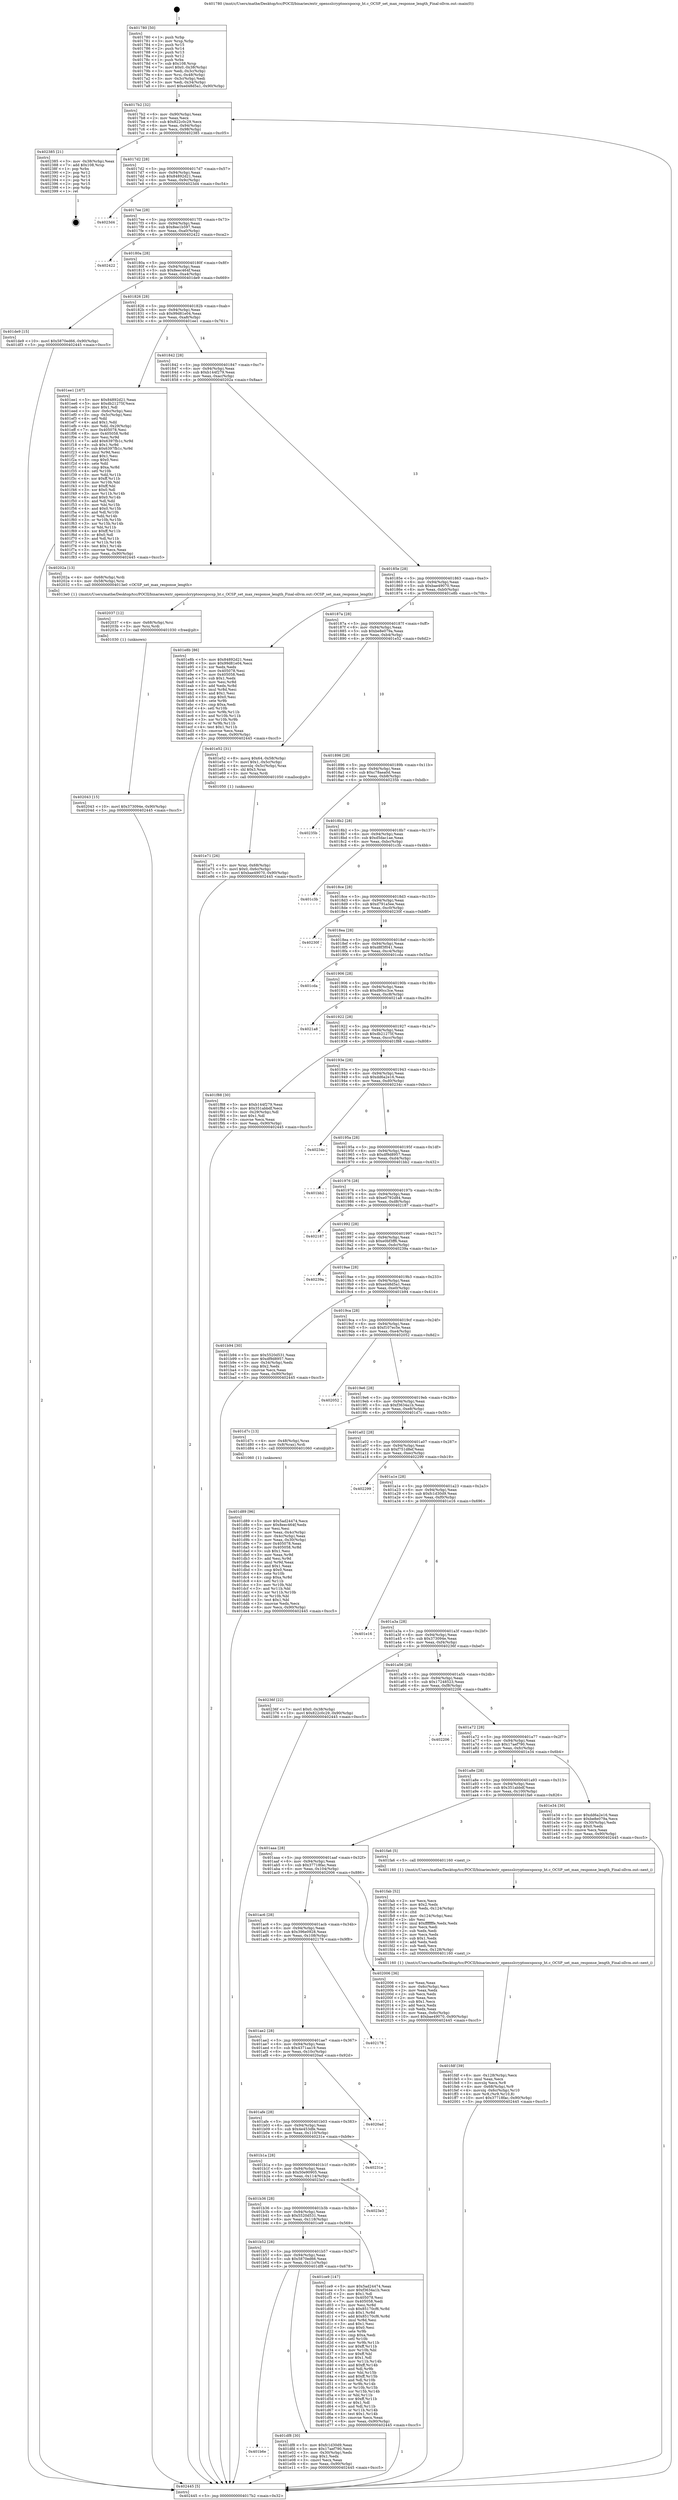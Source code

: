digraph "0x401780" {
  label = "0x401780 (/mnt/c/Users/mathe/Desktop/tcc/POCII/binaries/extr_opensslcryptoocspocsp_ht.c_OCSP_set_max_response_length_Final-ollvm.out::main(0))"
  labelloc = "t"
  node[shape=record]

  Entry [label="",width=0.3,height=0.3,shape=circle,fillcolor=black,style=filled]
  "0x4017b2" [label="{
     0x4017b2 [32]\l
     | [instrs]\l
     &nbsp;&nbsp;0x4017b2 \<+6\>: mov -0x90(%rbp),%eax\l
     &nbsp;&nbsp;0x4017b8 \<+2\>: mov %eax,%ecx\l
     &nbsp;&nbsp;0x4017ba \<+6\>: sub $0x822c0c29,%ecx\l
     &nbsp;&nbsp;0x4017c0 \<+6\>: mov %eax,-0x94(%rbp)\l
     &nbsp;&nbsp;0x4017c6 \<+6\>: mov %ecx,-0x98(%rbp)\l
     &nbsp;&nbsp;0x4017cc \<+6\>: je 0000000000402385 \<main+0xc05\>\l
  }"]
  "0x402385" [label="{
     0x402385 [21]\l
     | [instrs]\l
     &nbsp;&nbsp;0x402385 \<+3\>: mov -0x38(%rbp),%eax\l
     &nbsp;&nbsp;0x402388 \<+7\>: add $0x108,%rsp\l
     &nbsp;&nbsp;0x40238f \<+1\>: pop %rbx\l
     &nbsp;&nbsp;0x402390 \<+2\>: pop %r12\l
     &nbsp;&nbsp;0x402392 \<+2\>: pop %r13\l
     &nbsp;&nbsp;0x402394 \<+2\>: pop %r14\l
     &nbsp;&nbsp;0x402396 \<+2\>: pop %r15\l
     &nbsp;&nbsp;0x402398 \<+1\>: pop %rbp\l
     &nbsp;&nbsp;0x402399 \<+1\>: ret\l
  }"]
  "0x4017d2" [label="{
     0x4017d2 [28]\l
     | [instrs]\l
     &nbsp;&nbsp;0x4017d2 \<+5\>: jmp 00000000004017d7 \<main+0x57\>\l
     &nbsp;&nbsp;0x4017d7 \<+6\>: mov -0x94(%rbp),%eax\l
     &nbsp;&nbsp;0x4017dd \<+5\>: sub $0x84892d21,%eax\l
     &nbsp;&nbsp;0x4017e2 \<+6\>: mov %eax,-0x9c(%rbp)\l
     &nbsp;&nbsp;0x4017e8 \<+6\>: je 00000000004023d4 \<main+0xc54\>\l
  }"]
  Exit [label="",width=0.3,height=0.3,shape=circle,fillcolor=black,style=filled,peripheries=2]
  "0x4023d4" [label="{
     0x4023d4\l
  }", style=dashed]
  "0x4017ee" [label="{
     0x4017ee [28]\l
     | [instrs]\l
     &nbsp;&nbsp;0x4017ee \<+5\>: jmp 00000000004017f3 \<main+0x73\>\l
     &nbsp;&nbsp;0x4017f3 \<+6\>: mov -0x94(%rbp),%eax\l
     &nbsp;&nbsp;0x4017f9 \<+5\>: sub $0x8ee1b597,%eax\l
     &nbsp;&nbsp;0x4017fe \<+6\>: mov %eax,-0xa0(%rbp)\l
     &nbsp;&nbsp;0x401804 \<+6\>: je 0000000000402422 \<main+0xca2\>\l
  }"]
  "0x402043" [label="{
     0x402043 [15]\l
     | [instrs]\l
     &nbsp;&nbsp;0x402043 \<+10\>: movl $0x373094e,-0x90(%rbp)\l
     &nbsp;&nbsp;0x40204d \<+5\>: jmp 0000000000402445 \<main+0xcc5\>\l
  }"]
  "0x402422" [label="{
     0x402422\l
  }", style=dashed]
  "0x40180a" [label="{
     0x40180a [28]\l
     | [instrs]\l
     &nbsp;&nbsp;0x40180a \<+5\>: jmp 000000000040180f \<main+0x8f\>\l
     &nbsp;&nbsp;0x40180f \<+6\>: mov -0x94(%rbp),%eax\l
     &nbsp;&nbsp;0x401815 \<+5\>: sub $0x8eec464f,%eax\l
     &nbsp;&nbsp;0x40181a \<+6\>: mov %eax,-0xa4(%rbp)\l
     &nbsp;&nbsp;0x401820 \<+6\>: je 0000000000401de9 \<main+0x669\>\l
  }"]
  "0x402037" [label="{
     0x402037 [12]\l
     | [instrs]\l
     &nbsp;&nbsp;0x402037 \<+4\>: mov -0x68(%rbp),%rsi\l
     &nbsp;&nbsp;0x40203b \<+3\>: mov %rsi,%rdi\l
     &nbsp;&nbsp;0x40203e \<+5\>: call 0000000000401030 \<free@plt\>\l
     | [calls]\l
     &nbsp;&nbsp;0x401030 \{1\} (unknown)\l
  }"]
  "0x401de9" [label="{
     0x401de9 [15]\l
     | [instrs]\l
     &nbsp;&nbsp;0x401de9 \<+10\>: movl $0x5870ed66,-0x90(%rbp)\l
     &nbsp;&nbsp;0x401df3 \<+5\>: jmp 0000000000402445 \<main+0xcc5\>\l
  }"]
  "0x401826" [label="{
     0x401826 [28]\l
     | [instrs]\l
     &nbsp;&nbsp;0x401826 \<+5\>: jmp 000000000040182b \<main+0xab\>\l
     &nbsp;&nbsp;0x40182b \<+6\>: mov -0x94(%rbp),%eax\l
     &nbsp;&nbsp;0x401831 \<+5\>: sub $0x99d81e04,%eax\l
     &nbsp;&nbsp;0x401836 \<+6\>: mov %eax,-0xa8(%rbp)\l
     &nbsp;&nbsp;0x40183c \<+6\>: je 0000000000401ee1 \<main+0x761\>\l
  }"]
  "0x401fdf" [label="{
     0x401fdf [39]\l
     | [instrs]\l
     &nbsp;&nbsp;0x401fdf \<+6\>: mov -0x128(%rbp),%ecx\l
     &nbsp;&nbsp;0x401fe5 \<+3\>: imul %eax,%ecx\l
     &nbsp;&nbsp;0x401fe8 \<+3\>: movslq %ecx,%r8\l
     &nbsp;&nbsp;0x401feb \<+4\>: mov -0x68(%rbp),%r9\l
     &nbsp;&nbsp;0x401fef \<+4\>: movslq -0x6c(%rbp),%r10\l
     &nbsp;&nbsp;0x401ff3 \<+4\>: mov %r8,(%r9,%r10,8)\l
     &nbsp;&nbsp;0x401ff7 \<+10\>: movl $0x37718fac,-0x90(%rbp)\l
     &nbsp;&nbsp;0x402001 \<+5\>: jmp 0000000000402445 \<main+0xcc5\>\l
  }"]
  "0x401ee1" [label="{
     0x401ee1 [167]\l
     | [instrs]\l
     &nbsp;&nbsp;0x401ee1 \<+5\>: mov $0x84892d21,%eax\l
     &nbsp;&nbsp;0x401ee6 \<+5\>: mov $0xdb21275f,%ecx\l
     &nbsp;&nbsp;0x401eeb \<+2\>: mov $0x1,%dl\l
     &nbsp;&nbsp;0x401eed \<+3\>: mov -0x6c(%rbp),%esi\l
     &nbsp;&nbsp;0x401ef0 \<+3\>: cmp -0x5c(%rbp),%esi\l
     &nbsp;&nbsp;0x401ef3 \<+4\>: setl %dil\l
     &nbsp;&nbsp;0x401ef7 \<+4\>: and $0x1,%dil\l
     &nbsp;&nbsp;0x401efb \<+4\>: mov %dil,-0x29(%rbp)\l
     &nbsp;&nbsp;0x401eff \<+7\>: mov 0x405078,%esi\l
     &nbsp;&nbsp;0x401f06 \<+8\>: mov 0x405058,%r8d\l
     &nbsp;&nbsp;0x401f0e \<+3\>: mov %esi,%r9d\l
     &nbsp;&nbsp;0x401f11 \<+7\>: add $0x6397fb1c,%r9d\l
     &nbsp;&nbsp;0x401f18 \<+4\>: sub $0x1,%r9d\l
     &nbsp;&nbsp;0x401f1c \<+7\>: sub $0x6397fb1c,%r9d\l
     &nbsp;&nbsp;0x401f23 \<+4\>: imul %r9d,%esi\l
     &nbsp;&nbsp;0x401f27 \<+3\>: and $0x1,%esi\l
     &nbsp;&nbsp;0x401f2a \<+3\>: cmp $0x0,%esi\l
     &nbsp;&nbsp;0x401f2d \<+4\>: sete %dil\l
     &nbsp;&nbsp;0x401f31 \<+4\>: cmp $0xa,%r8d\l
     &nbsp;&nbsp;0x401f35 \<+4\>: setl %r10b\l
     &nbsp;&nbsp;0x401f39 \<+3\>: mov %dil,%r11b\l
     &nbsp;&nbsp;0x401f3c \<+4\>: xor $0xff,%r11b\l
     &nbsp;&nbsp;0x401f40 \<+3\>: mov %r10b,%bl\l
     &nbsp;&nbsp;0x401f43 \<+3\>: xor $0xff,%bl\l
     &nbsp;&nbsp;0x401f46 \<+3\>: xor $0x0,%dl\l
     &nbsp;&nbsp;0x401f49 \<+3\>: mov %r11b,%r14b\l
     &nbsp;&nbsp;0x401f4c \<+4\>: and $0x0,%r14b\l
     &nbsp;&nbsp;0x401f50 \<+3\>: and %dl,%dil\l
     &nbsp;&nbsp;0x401f53 \<+3\>: mov %bl,%r15b\l
     &nbsp;&nbsp;0x401f56 \<+4\>: and $0x0,%r15b\l
     &nbsp;&nbsp;0x401f5a \<+3\>: and %dl,%r10b\l
     &nbsp;&nbsp;0x401f5d \<+3\>: or %dil,%r14b\l
     &nbsp;&nbsp;0x401f60 \<+3\>: or %r10b,%r15b\l
     &nbsp;&nbsp;0x401f63 \<+3\>: xor %r15b,%r14b\l
     &nbsp;&nbsp;0x401f66 \<+3\>: or %bl,%r11b\l
     &nbsp;&nbsp;0x401f69 \<+4\>: xor $0xff,%r11b\l
     &nbsp;&nbsp;0x401f6d \<+3\>: or $0x0,%dl\l
     &nbsp;&nbsp;0x401f70 \<+3\>: and %dl,%r11b\l
     &nbsp;&nbsp;0x401f73 \<+3\>: or %r11b,%r14b\l
     &nbsp;&nbsp;0x401f76 \<+4\>: test $0x1,%r14b\l
     &nbsp;&nbsp;0x401f7a \<+3\>: cmovne %ecx,%eax\l
     &nbsp;&nbsp;0x401f7d \<+6\>: mov %eax,-0x90(%rbp)\l
     &nbsp;&nbsp;0x401f83 \<+5\>: jmp 0000000000402445 \<main+0xcc5\>\l
  }"]
  "0x401842" [label="{
     0x401842 [28]\l
     | [instrs]\l
     &nbsp;&nbsp;0x401842 \<+5\>: jmp 0000000000401847 \<main+0xc7\>\l
     &nbsp;&nbsp;0x401847 \<+6\>: mov -0x94(%rbp),%eax\l
     &nbsp;&nbsp;0x40184d \<+5\>: sub $0xb144f279,%eax\l
     &nbsp;&nbsp;0x401852 \<+6\>: mov %eax,-0xac(%rbp)\l
     &nbsp;&nbsp;0x401858 \<+6\>: je 000000000040202a \<main+0x8aa\>\l
  }"]
  "0x401fab" [label="{
     0x401fab [52]\l
     | [instrs]\l
     &nbsp;&nbsp;0x401fab \<+2\>: xor %ecx,%ecx\l
     &nbsp;&nbsp;0x401fad \<+5\>: mov $0x2,%edx\l
     &nbsp;&nbsp;0x401fb2 \<+6\>: mov %edx,-0x124(%rbp)\l
     &nbsp;&nbsp;0x401fb8 \<+1\>: cltd\l
     &nbsp;&nbsp;0x401fb9 \<+6\>: mov -0x124(%rbp),%esi\l
     &nbsp;&nbsp;0x401fbf \<+2\>: idiv %esi\l
     &nbsp;&nbsp;0x401fc1 \<+6\>: imul $0xfffffffe,%edx,%edx\l
     &nbsp;&nbsp;0x401fc7 \<+2\>: mov %ecx,%edi\l
     &nbsp;&nbsp;0x401fc9 \<+2\>: sub %edx,%edi\l
     &nbsp;&nbsp;0x401fcb \<+2\>: mov %ecx,%edx\l
     &nbsp;&nbsp;0x401fcd \<+3\>: sub $0x1,%edx\l
     &nbsp;&nbsp;0x401fd0 \<+2\>: add %edx,%edi\l
     &nbsp;&nbsp;0x401fd2 \<+2\>: sub %edi,%ecx\l
     &nbsp;&nbsp;0x401fd4 \<+6\>: mov %ecx,-0x128(%rbp)\l
     &nbsp;&nbsp;0x401fda \<+5\>: call 0000000000401160 \<next_i\>\l
     | [calls]\l
     &nbsp;&nbsp;0x401160 \{1\} (/mnt/c/Users/mathe/Desktop/tcc/POCII/binaries/extr_opensslcryptoocspocsp_ht.c_OCSP_set_max_response_length_Final-ollvm.out::next_i)\l
  }"]
  "0x40202a" [label="{
     0x40202a [13]\l
     | [instrs]\l
     &nbsp;&nbsp;0x40202a \<+4\>: mov -0x68(%rbp),%rdi\l
     &nbsp;&nbsp;0x40202e \<+4\>: mov -0x58(%rbp),%rsi\l
     &nbsp;&nbsp;0x402032 \<+5\>: call 00000000004013e0 \<OCSP_set_max_response_length\>\l
     | [calls]\l
     &nbsp;&nbsp;0x4013e0 \{1\} (/mnt/c/Users/mathe/Desktop/tcc/POCII/binaries/extr_opensslcryptoocspocsp_ht.c_OCSP_set_max_response_length_Final-ollvm.out::OCSP_set_max_response_length)\l
  }"]
  "0x40185e" [label="{
     0x40185e [28]\l
     | [instrs]\l
     &nbsp;&nbsp;0x40185e \<+5\>: jmp 0000000000401863 \<main+0xe3\>\l
     &nbsp;&nbsp;0x401863 \<+6\>: mov -0x94(%rbp),%eax\l
     &nbsp;&nbsp;0x401869 \<+5\>: sub $0xbae49070,%eax\l
     &nbsp;&nbsp;0x40186e \<+6\>: mov %eax,-0xb0(%rbp)\l
     &nbsp;&nbsp;0x401874 \<+6\>: je 0000000000401e8b \<main+0x70b\>\l
  }"]
  "0x401e71" [label="{
     0x401e71 [26]\l
     | [instrs]\l
     &nbsp;&nbsp;0x401e71 \<+4\>: mov %rax,-0x68(%rbp)\l
     &nbsp;&nbsp;0x401e75 \<+7\>: movl $0x0,-0x6c(%rbp)\l
     &nbsp;&nbsp;0x401e7c \<+10\>: movl $0xbae49070,-0x90(%rbp)\l
     &nbsp;&nbsp;0x401e86 \<+5\>: jmp 0000000000402445 \<main+0xcc5\>\l
  }"]
  "0x401e8b" [label="{
     0x401e8b [86]\l
     | [instrs]\l
     &nbsp;&nbsp;0x401e8b \<+5\>: mov $0x84892d21,%eax\l
     &nbsp;&nbsp;0x401e90 \<+5\>: mov $0x99d81e04,%ecx\l
     &nbsp;&nbsp;0x401e95 \<+2\>: xor %edx,%edx\l
     &nbsp;&nbsp;0x401e97 \<+7\>: mov 0x405078,%esi\l
     &nbsp;&nbsp;0x401e9e \<+7\>: mov 0x405058,%edi\l
     &nbsp;&nbsp;0x401ea5 \<+3\>: sub $0x1,%edx\l
     &nbsp;&nbsp;0x401ea8 \<+3\>: mov %esi,%r8d\l
     &nbsp;&nbsp;0x401eab \<+3\>: add %edx,%r8d\l
     &nbsp;&nbsp;0x401eae \<+4\>: imul %r8d,%esi\l
     &nbsp;&nbsp;0x401eb2 \<+3\>: and $0x1,%esi\l
     &nbsp;&nbsp;0x401eb5 \<+3\>: cmp $0x0,%esi\l
     &nbsp;&nbsp;0x401eb8 \<+4\>: sete %r9b\l
     &nbsp;&nbsp;0x401ebc \<+3\>: cmp $0xa,%edi\l
     &nbsp;&nbsp;0x401ebf \<+4\>: setl %r10b\l
     &nbsp;&nbsp;0x401ec3 \<+3\>: mov %r9b,%r11b\l
     &nbsp;&nbsp;0x401ec6 \<+3\>: and %r10b,%r11b\l
     &nbsp;&nbsp;0x401ec9 \<+3\>: xor %r10b,%r9b\l
     &nbsp;&nbsp;0x401ecc \<+3\>: or %r9b,%r11b\l
     &nbsp;&nbsp;0x401ecf \<+4\>: test $0x1,%r11b\l
     &nbsp;&nbsp;0x401ed3 \<+3\>: cmovne %ecx,%eax\l
     &nbsp;&nbsp;0x401ed6 \<+6\>: mov %eax,-0x90(%rbp)\l
     &nbsp;&nbsp;0x401edc \<+5\>: jmp 0000000000402445 \<main+0xcc5\>\l
  }"]
  "0x40187a" [label="{
     0x40187a [28]\l
     | [instrs]\l
     &nbsp;&nbsp;0x40187a \<+5\>: jmp 000000000040187f \<main+0xff\>\l
     &nbsp;&nbsp;0x40187f \<+6\>: mov -0x94(%rbp),%eax\l
     &nbsp;&nbsp;0x401885 \<+5\>: sub $0xbe8e079a,%eax\l
     &nbsp;&nbsp;0x40188a \<+6\>: mov %eax,-0xb4(%rbp)\l
     &nbsp;&nbsp;0x401890 \<+6\>: je 0000000000401e52 \<main+0x6d2\>\l
  }"]
  "0x401b6e" [label="{
     0x401b6e\l
  }", style=dashed]
  "0x401e52" [label="{
     0x401e52 [31]\l
     | [instrs]\l
     &nbsp;&nbsp;0x401e52 \<+8\>: movq $0x64,-0x58(%rbp)\l
     &nbsp;&nbsp;0x401e5a \<+7\>: movl $0x1,-0x5c(%rbp)\l
     &nbsp;&nbsp;0x401e61 \<+4\>: movslq -0x5c(%rbp),%rax\l
     &nbsp;&nbsp;0x401e65 \<+4\>: shl $0x3,%rax\l
     &nbsp;&nbsp;0x401e69 \<+3\>: mov %rax,%rdi\l
     &nbsp;&nbsp;0x401e6c \<+5\>: call 0000000000401050 \<malloc@plt\>\l
     | [calls]\l
     &nbsp;&nbsp;0x401050 \{1\} (unknown)\l
  }"]
  "0x401896" [label="{
     0x401896 [28]\l
     | [instrs]\l
     &nbsp;&nbsp;0x401896 \<+5\>: jmp 000000000040189b \<main+0x11b\>\l
     &nbsp;&nbsp;0x40189b \<+6\>: mov -0x94(%rbp),%eax\l
     &nbsp;&nbsp;0x4018a1 \<+5\>: sub $0xc78aea0d,%eax\l
     &nbsp;&nbsp;0x4018a6 \<+6\>: mov %eax,-0xb8(%rbp)\l
     &nbsp;&nbsp;0x4018ac \<+6\>: je 000000000040235b \<main+0xbdb\>\l
  }"]
  "0x401df8" [label="{
     0x401df8 [30]\l
     | [instrs]\l
     &nbsp;&nbsp;0x401df8 \<+5\>: mov $0xfc1d30d9,%eax\l
     &nbsp;&nbsp;0x401dfd \<+5\>: mov $0x17aef790,%ecx\l
     &nbsp;&nbsp;0x401e02 \<+3\>: mov -0x30(%rbp),%edx\l
     &nbsp;&nbsp;0x401e05 \<+3\>: cmp $0x1,%edx\l
     &nbsp;&nbsp;0x401e08 \<+3\>: cmovl %ecx,%eax\l
     &nbsp;&nbsp;0x401e0b \<+6\>: mov %eax,-0x90(%rbp)\l
     &nbsp;&nbsp;0x401e11 \<+5\>: jmp 0000000000402445 \<main+0xcc5\>\l
  }"]
  "0x40235b" [label="{
     0x40235b\l
  }", style=dashed]
  "0x4018b2" [label="{
     0x4018b2 [28]\l
     | [instrs]\l
     &nbsp;&nbsp;0x4018b2 \<+5\>: jmp 00000000004018b7 \<main+0x137\>\l
     &nbsp;&nbsp;0x4018b7 \<+6\>: mov -0x94(%rbp),%eax\l
     &nbsp;&nbsp;0x4018bd \<+5\>: sub $0xd5dac1ae,%eax\l
     &nbsp;&nbsp;0x4018c2 \<+6\>: mov %eax,-0xbc(%rbp)\l
     &nbsp;&nbsp;0x4018c8 \<+6\>: je 0000000000401c3b \<main+0x4bb\>\l
  }"]
  "0x401d89" [label="{
     0x401d89 [96]\l
     | [instrs]\l
     &nbsp;&nbsp;0x401d89 \<+5\>: mov $0x5ad24474,%ecx\l
     &nbsp;&nbsp;0x401d8e \<+5\>: mov $0x8eec464f,%edx\l
     &nbsp;&nbsp;0x401d93 \<+2\>: xor %esi,%esi\l
     &nbsp;&nbsp;0x401d95 \<+3\>: mov %eax,-0x4c(%rbp)\l
     &nbsp;&nbsp;0x401d98 \<+3\>: mov -0x4c(%rbp),%eax\l
     &nbsp;&nbsp;0x401d9b \<+3\>: mov %eax,-0x30(%rbp)\l
     &nbsp;&nbsp;0x401d9e \<+7\>: mov 0x405078,%eax\l
     &nbsp;&nbsp;0x401da5 \<+8\>: mov 0x405058,%r8d\l
     &nbsp;&nbsp;0x401dad \<+3\>: sub $0x1,%esi\l
     &nbsp;&nbsp;0x401db0 \<+3\>: mov %eax,%r9d\l
     &nbsp;&nbsp;0x401db3 \<+3\>: add %esi,%r9d\l
     &nbsp;&nbsp;0x401db6 \<+4\>: imul %r9d,%eax\l
     &nbsp;&nbsp;0x401dba \<+3\>: and $0x1,%eax\l
     &nbsp;&nbsp;0x401dbd \<+3\>: cmp $0x0,%eax\l
     &nbsp;&nbsp;0x401dc0 \<+4\>: sete %r10b\l
     &nbsp;&nbsp;0x401dc4 \<+4\>: cmp $0xa,%r8d\l
     &nbsp;&nbsp;0x401dc8 \<+4\>: setl %r11b\l
     &nbsp;&nbsp;0x401dcc \<+3\>: mov %r10b,%bl\l
     &nbsp;&nbsp;0x401dcf \<+3\>: and %r11b,%bl\l
     &nbsp;&nbsp;0x401dd2 \<+3\>: xor %r11b,%r10b\l
     &nbsp;&nbsp;0x401dd5 \<+3\>: or %r10b,%bl\l
     &nbsp;&nbsp;0x401dd8 \<+3\>: test $0x1,%bl\l
     &nbsp;&nbsp;0x401ddb \<+3\>: cmovne %edx,%ecx\l
     &nbsp;&nbsp;0x401dde \<+6\>: mov %ecx,-0x90(%rbp)\l
     &nbsp;&nbsp;0x401de4 \<+5\>: jmp 0000000000402445 \<main+0xcc5\>\l
  }"]
  "0x401c3b" [label="{
     0x401c3b\l
  }", style=dashed]
  "0x4018ce" [label="{
     0x4018ce [28]\l
     | [instrs]\l
     &nbsp;&nbsp;0x4018ce \<+5\>: jmp 00000000004018d3 \<main+0x153\>\l
     &nbsp;&nbsp;0x4018d3 \<+6\>: mov -0x94(%rbp),%eax\l
     &nbsp;&nbsp;0x4018d9 \<+5\>: sub $0xd791a5ee,%eax\l
     &nbsp;&nbsp;0x4018de \<+6\>: mov %eax,-0xc0(%rbp)\l
     &nbsp;&nbsp;0x4018e4 \<+6\>: je 000000000040230f \<main+0xb8f\>\l
  }"]
  "0x401b52" [label="{
     0x401b52 [28]\l
     | [instrs]\l
     &nbsp;&nbsp;0x401b52 \<+5\>: jmp 0000000000401b57 \<main+0x3d7\>\l
     &nbsp;&nbsp;0x401b57 \<+6\>: mov -0x94(%rbp),%eax\l
     &nbsp;&nbsp;0x401b5d \<+5\>: sub $0x5870ed66,%eax\l
     &nbsp;&nbsp;0x401b62 \<+6\>: mov %eax,-0x11c(%rbp)\l
     &nbsp;&nbsp;0x401b68 \<+6\>: je 0000000000401df8 \<main+0x678\>\l
  }"]
  "0x40230f" [label="{
     0x40230f\l
  }", style=dashed]
  "0x4018ea" [label="{
     0x4018ea [28]\l
     | [instrs]\l
     &nbsp;&nbsp;0x4018ea \<+5\>: jmp 00000000004018ef \<main+0x16f\>\l
     &nbsp;&nbsp;0x4018ef \<+6\>: mov -0x94(%rbp),%eax\l
     &nbsp;&nbsp;0x4018f5 \<+5\>: sub $0xd8f3f041,%eax\l
     &nbsp;&nbsp;0x4018fa \<+6\>: mov %eax,-0xc4(%rbp)\l
     &nbsp;&nbsp;0x401900 \<+6\>: je 0000000000401cda \<main+0x55a\>\l
  }"]
  "0x401ce9" [label="{
     0x401ce9 [147]\l
     | [instrs]\l
     &nbsp;&nbsp;0x401ce9 \<+5\>: mov $0x5ad24474,%eax\l
     &nbsp;&nbsp;0x401cee \<+5\>: mov $0xf3634a1b,%ecx\l
     &nbsp;&nbsp;0x401cf3 \<+2\>: mov $0x1,%dl\l
     &nbsp;&nbsp;0x401cf5 \<+7\>: mov 0x405078,%esi\l
     &nbsp;&nbsp;0x401cfc \<+7\>: mov 0x405058,%edi\l
     &nbsp;&nbsp;0x401d03 \<+3\>: mov %esi,%r8d\l
     &nbsp;&nbsp;0x401d06 \<+7\>: sub $0x85170cf6,%r8d\l
     &nbsp;&nbsp;0x401d0d \<+4\>: sub $0x1,%r8d\l
     &nbsp;&nbsp;0x401d11 \<+7\>: add $0x85170cf6,%r8d\l
     &nbsp;&nbsp;0x401d18 \<+4\>: imul %r8d,%esi\l
     &nbsp;&nbsp;0x401d1c \<+3\>: and $0x1,%esi\l
     &nbsp;&nbsp;0x401d1f \<+3\>: cmp $0x0,%esi\l
     &nbsp;&nbsp;0x401d22 \<+4\>: sete %r9b\l
     &nbsp;&nbsp;0x401d26 \<+3\>: cmp $0xa,%edi\l
     &nbsp;&nbsp;0x401d29 \<+4\>: setl %r10b\l
     &nbsp;&nbsp;0x401d2d \<+3\>: mov %r9b,%r11b\l
     &nbsp;&nbsp;0x401d30 \<+4\>: xor $0xff,%r11b\l
     &nbsp;&nbsp;0x401d34 \<+3\>: mov %r10b,%bl\l
     &nbsp;&nbsp;0x401d37 \<+3\>: xor $0xff,%bl\l
     &nbsp;&nbsp;0x401d3a \<+3\>: xor $0x1,%dl\l
     &nbsp;&nbsp;0x401d3d \<+3\>: mov %r11b,%r14b\l
     &nbsp;&nbsp;0x401d40 \<+4\>: and $0xff,%r14b\l
     &nbsp;&nbsp;0x401d44 \<+3\>: and %dl,%r9b\l
     &nbsp;&nbsp;0x401d47 \<+3\>: mov %bl,%r15b\l
     &nbsp;&nbsp;0x401d4a \<+4\>: and $0xff,%r15b\l
     &nbsp;&nbsp;0x401d4e \<+3\>: and %dl,%r10b\l
     &nbsp;&nbsp;0x401d51 \<+3\>: or %r9b,%r14b\l
     &nbsp;&nbsp;0x401d54 \<+3\>: or %r10b,%r15b\l
     &nbsp;&nbsp;0x401d57 \<+3\>: xor %r15b,%r14b\l
     &nbsp;&nbsp;0x401d5a \<+3\>: or %bl,%r11b\l
     &nbsp;&nbsp;0x401d5d \<+4\>: xor $0xff,%r11b\l
     &nbsp;&nbsp;0x401d61 \<+3\>: or $0x1,%dl\l
     &nbsp;&nbsp;0x401d64 \<+3\>: and %dl,%r11b\l
     &nbsp;&nbsp;0x401d67 \<+3\>: or %r11b,%r14b\l
     &nbsp;&nbsp;0x401d6a \<+4\>: test $0x1,%r14b\l
     &nbsp;&nbsp;0x401d6e \<+3\>: cmovne %ecx,%eax\l
     &nbsp;&nbsp;0x401d71 \<+6\>: mov %eax,-0x90(%rbp)\l
     &nbsp;&nbsp;0x401d77 \<+5\>: jmp 0000000000402445 \<main+0xcc5\>\l
  }"]
  "0x401cda" [label="{
     0x401cda\l
  }", style=dashed]
  "0x401906" [label="{
     0x401906 [28]\l
     | [instrs]\l
     &nbsp;&nbsp;0x401906 \<+5\>: jmp 000000000040190b \<main+0x18b\>\l
     &nbsp;&nbsp;0x40190b \<+6\>: mov -0x94(%rbp),%eax\l
     &nbsp;&nbsp;0x401911 \<+5\>: sub $0xd90cc3ce,%eax\l
     &nbsp;&nbsp;0x401916 \<+6\>: mov %eax,-0xc8(%rbp)\l
     &nbsp;&nbsp;0x40191c \<+6\>: je 00000000004021a8 \<main+0xa28\>\l
  }"]
  "0x401b36" [label="{
     0x401b36 [28]\l
     | [instrs]\l
     &nbsp;&nbsp;0x401b36 \<+5\>: jmp 0000000000401b3b \<main+0x3bb\>\l
     &nbsp;&nbsp;0x401b3b \<+6\>: mov -0x94(%rbp),%eax\l
     &nbsp;&nbsp;0x401b41 \<+5\>: sub $0x5520d531,%eax\l
     &nbsp;&nbsp;0x401b46 \<+6\>: mov %eax,-0x118(%rbp)\l
     &nbsp;&nbsp;0x401b4c \<+6\>: je 0000000000401ce9 \<main+0x569\>\l
  }"]
  "0x4021a8" [label="{
     0x4021a8\l
  }", style=dashed]
  "0x401922" [label="{
     0x401922 [28]\l
     | [instrs]\l
     &nbsp;&nbsp;0x401922 \<+5\>: jmp 0000000000401927 \<main+0x1a7\>\l
     &nbsp;&nbsp;0x401927 \<+6\>: mov -0x94(%rbp),%eax\l
     &nbsp;&nbsp;0x40192d \<+5\>: sub $0xdb21275f,%eax\l
     &nbsp;&nbsp;0x401932 \<+6\>: mov %eax,-0xcc(%rbp)\l
     &nbsp;&nbsp;0x401938 \<+6\>: je 0000000000401f88 \<main+0x808\>\l
  }"]
  "0x4023e3" [label="{
     0x4023e3\l
  }", style=dashed]
  "0x401f88" [label="{
     0x401f88 [30]\l
     | [instrs]\l
     &nbsp;&nbsp;0x401f88 \<+5\>: mov $0xb144f279,%eax\l
     &nbsp;&nbsp;0x401f8d \<+5\>: mov $0x351abbdf,%ecx\l
     &nbsp;&nbsp;0x401f92 \<+3\>: mov -0x29(%rbp),%dl\l
     &nbsp;&nbsp;0x401f95 \<+3\>: test $0x1,%dl\l
     &nbsp;&nbsp;0x401f98 \<+3\>: cmovne %ecx,%eax\l
     &nbsp;&nbsp;0x401f9b \<+6\>: mov %eax,-0x90(%rbp)\l
     &nbsp;&nbsp;0x401fa1 \<+5\>: jmp 0000000000402445 \<main+0xcc5\>\l
  }"]
  "0x40193e" [label="{
     0x40193e [28]\l
     | [instrs]\l
     &nbsp;&nbsp;0x40193e \<+5\>: jmp 0000000000401943 \<main+0x1c3\>\l
     &nbsp;&nbsp;0x401943 \<+6\>: mov -0x94(%rbp),%eax\l
     &nbsp;&nbsp;0x401949 \<+5\>: sub $0xdd6a2e16,%eax\l
     &nbsp;&nbsp;0x40194e \<+6\>: mov %eax,-0xd0(%rbp)\l
     &nbsp;&nbsp;0x401954 \<+6\>: je 000000000040234c \<main+0xbcc\>\l
  }"]
  "0x401b1a" [label="{
     0x401b1a [28]\l
     | [instrs]\l
     &nbsp;&nbsp;0x401b1a \<+5\>: jmp 0000000000401b1f \<main+0x39f\>\l
     &nbsp;&nbsp;0x401b1f \<+6\>: mov -0x94(%rbp),%eax\l
     &nbsp;&nbsp;0x401b25 \<+5\>: sub $0x50e90905,%eax\l
     &nbsp;&nbsp;0x401b2a \<+6\>: mov %eax,-0x114(%rbp)\l
     &nbsp;&nbsp;0x401b30 \<+6\>: je 00000000004023e3 \<main+0xc63\>\l
  }"]
  "0x40234c" [label="{
     0x40234c\l
  }", style=dashed]
  "0x40195a" [label="{
     0x40195a [28]\l
     | [instrs]\l
     &nbsp;&nbsp;0x40195a \<+5\>: jmp 000000000040195f \<main+0x1df\>\l
     &nbsp;&nbsp;0x40195f \<+6\>: mov -0x94(%rbp),%eax\l
     &nbsp;&nbsp;0x401965 \<+5\>: sub $0xdf9d8957,%eax\l
     &nbsp;&nbsp;0x40196a \<+6\>: mov %eax,-0xd4(%rbp)\l
     &nbsp;&nbsp;0x401970 \<+6\>: je 0000000000401bb2 \<main+0x432\>\l
  }"]
  "0x40231e" [label="{
     0x40231e\l
  }", style=dashed]
  "0x401bb2" [label="{
     0x401bb2\l
  }", style=dashed]
  "0x401976" [label="{
     0x401976 [28]\l
     | [instrs]\l
     &nbsp;&nbsp;0x401976 \<+5\>: jmp 000000000040197b \<main+0x1fb\>\l
     &nbsp;&nbsp;0x40197b \<+6\>: mov -0x94(%rbp),%eax\l
     &nbsp;&nbsp;0x401981 \<+5\>: sub $0xe0792d84,%eax\l
     &nbsp;&nbsp;0x401986 \<+6\>: mov %eax,-0xd8(%rbp)\l
     &nbsp;&nbsp;0x40198c \<+6\>: je 0000000000402187 \<main+0xa07\>\l
  }"]
  "0x401afe" [label="{
     0x401afe [28]\l
     | [instrs]\l
     &nbsp;&nbsp;0x401afe \<+5\>: jmp 0000000000401b03 \<main+0x383\>\l
     &nbsp;&nbsp;0x401b03 \<+6\>: mov -0x94(%rbp),%eax\l
     &nbsp;&nbsp;0x401b09 \<+5\>: sub $0x4e453dfe,%eax\l
     &nbsp;&nbsp;0x401b0e \<+6\>: mov %eax,-0x110(%rbp)\l
     &nbsp;&nbsp;0x401b14 \<+6\>: je 000000000040231e \<main+0xb9e\>\l
  }"]
  "0x402187" [label="{
     0x402187\l
  }", style=dashed]
  "0x401992" [label="{
     0x401992 [28]\l
     | [instrs]\l
     &nbsp;&nbsp;0x401992 \<+5\>: jmp 0000000000401997 \<main+0x217\>\l
     &nbsp;&nbsp;0x401997 \<+6\>: mov -0x94(%rbp),%eax\l
     &nbsp;&nbsp;0x40199d \<+5\>: sub $0xe0bf3ff6,%eax\l
     &nbsp;&nbsp;0x4019a2 \<+6\>: mov %eax,-0xdc(%rbp)\l
     &nbsp;&nbsp;0x4019a8 \<+6\>: je 000000000040239a \<main+0xc1a\>\l
  }"]
  "0x4020ad" [label="{
     0x4020ad\l
  }", style=dashed]
  "0x40239a" [label="{
     0x40239a\l
  }", style=dashed]
  "0x4019ae" [label="{
     0x4019ae [28]\l
     | [instrs]\l
     &nbsp;&nbsp;0x4019ae \<+5\>: jmp 00000000004019b3 \<main+0x233\>\l
     &nbsp;&nbsp;0x4019b3 \<+6\>: mov -0x94(%rbp),%eax\l
     &nbsp;&nbsp;0x4019b9 \<+5\>: sub $0xed48d5a1,%eax\l
     &nbsp;&nbsp;0x4019be \<+6\>: mov %eax,-0xe0(%rbp)\l
     &nbsp;&nbsp;0x4019c4 \<+6\>: je 0000000000401b94 \<main+0x414\>\l
  }"]
  "0x401ae2" [label="{
     0x401ae2 [28]\l
     | [instrs]\l
     &nbsp;&nbsp;0x401ae2 \<+5\>: jmp 0000000000401ae7 \<main+0x367\>\l
     &nbsp;&nbsp;0x401ae7 \<+6\>: mov -0x94(%rbp),%eax\l
     &nbsp;&nbsp;0x401aed \<+5\>: sub $0x4371aa19,%eax\l
     &nbsp;&nbsp;0x401af2 \<+6\>: mov %eax,-0x10c(%rbp)\l
     &nbsp;&nbsp;0x401af8 \<+6\>: je 00000000004020ad \<main+0x92d\>\l
  }"]
  "0x401b94" [label="{
     0x401b94 [30]\l
     | [instrs]\l
     &nbsp;&nbsp;0x401b94 \<+5\>: mov $0x5520d531,%eax\l
     &nbsp;&nbsp;0x401b99 \<+5\>: mov $0xdf9d8957,%ecx\l
     &nbsp;&nbsp;0x401b9e \<+3\>: mov -0x34(%rbp),%edx\l
     &nbsp;&nbsp;0x401ba1 \<+3\>: cmp $0x2,%edx\l
     &nbsp;&nbsp;0x401ba4 \<+3\>: cmovne %ecx,%eax\l
     &nbsp;&nbsp;0x401ba7 \<+6\>: mov %eax,-0x90(%rbp)\l
     &nbsp;&nbsp;0x401bad \<+5\>: jmp 0000000000402445 \<main+0xcc5\>\l
  }"]
  "0x4019ca" [label="{
     0x4019ca [28]\l
     | [instrs]\l
     &nbsp;&nbsp;0x4019ca \<+5\>: jmp 00000000004019cf \<main+0x24f\>\l
     &nbsp;&nbsp;0x4019cf \<+6\>: mov -0x94(%rbp),%eax\l
     &nbsp;&nbsp;0x4019d5 \<+5\>: sub $0xf107ec5e,%eax\l
     &nbsp;&nbsp;0x4019da \<+6\>: mov %eax,-0xe4(%rbp)\l
     &nbsp;&nbsp;0x4019e0 \<+6\>: je 0000000000402052 \<main+0x8d2\>\l
  }"]
  "0x402445" [label="{
     0x402445 [5]\l
     | [instrs]\l
     &nbsp;&nbsp;0x402445 \<+5\>: jmp 00000000004017b2 \<main+0x32\>\l
  }"]
  "0x401780" [label="{
     0x401780 [50]\l
     | [instrs]\l
     &nbsp;&nbsp;0x401780 \<+1\>: push %rbp\l
     &nbsp;&nbsp;0x401781 \<+3\>: mov %rsp,%rbp\l
     &nbsp;&nbsp;0x401784 \<+2\>: push %r15\l
     &nbsp;&nbsp;0x401786 \<+2\>: push %r14\l
     &nbsp;&nbsp;0x401788 \<+2\>: push %r13\l
     &nbsp;&nbsp;0x40178a \<+2\>: push %r12\l
     &nbsp;&nbsp;0x40178c \<+1\>: push %rbx\l
     &nbsp;&nbsp;0x40178d \<+7\>: sub $0x108,%rsp\l
     &nbsp;&nbsp;0x401794 \<+7\>: movl $0x0,-0x38(%rbp)\l
     &nbsp;&nbsp;0x40179b \<+3\>: mov %edi,-0x3c(%rbp)\l
     &nbsp;&nbsp;0x40179e \<+4\>: mov %rsi,-0x48(%rbp)\l
     &nbsp;&nbsp;0x4017a2 \<+3\>: mov -0x3c(%rbp),%edi\l
     &nbsp;&nbsp;0x4017a5 \<+3\>: mov %edi,-0x34(%rbp)\l
     &nbsp;&nbsp;0x4017a8 \<+10\>: movl $0xed48d5a1,-0x90(%rbp)\l
  }"]
  "0x402178" [label="{
     0x402178\l
  }", style=dashed]
  "0x402052" [label="{
     0x402052\l
  }", style=dashed]
  "0x4019e6" [label="{
     0x4019e6 [28]\l
     | [instrs]\l
     &nbsp;&nbsp;0x4019e6 \<+5\>: jmp 00000000004019eb \<main+0x26b\>\l
     &nbsp;&nbsp;0x4019eb \<+6\>: mov -0x94(%rbp),%eax\l
     &nbsp;&nbsp;0x4019f1 \<+5\>: sub $0xf3634a1b,%eax\l
     &nbsp;&nbsp;0x4019f6 \<+6\>: mov %eax,-0xe8(%rbp)\l
     &nbsp;&nbsp;0x4019fc \<+6\>: je 0000000000401d7c \<main+0x5fc\>\l
  }"]
  "0x401ac6" [label="{
     0x401ac6 [28]\l
     | [instrs]\l
     &nbsp;&nbsp;0x401ac6 \<+5\>: jmp 0000000000401acb \<main+0x34b\>\l
     &nbsp;&nbsp;0x401acb \<+6\>: mov -0x94(%rbp),%eax\l
     &nbsp;&nbsp;0x401ad1 \<+5\>: sub $0x396e0928,%eax\l
     &nbsp;&nbsp;0x401ad6 \<+6\>: mov %eax,-0x108(%rbp)\l
     &nbsp;&nbsp;0x401adc \<+6\>: je 0000000000402178 \<main+0x9f8\>\l
  }"]
  "0x401d7c" [label="{
     0x401d7c [13]\l
     | [instrs]\l
     &nbsp;&nbsp;0x401d7c \<+4\>: mov -0x48(%rbp),%rax\l
     &nbsp;&nbsp;0x401d80 \<+4\>: mov 0x8(%rax),%rdi\l
     &nbsp;&nbsp;0x401d84 \<+5\>: call 0000000000401060 \<atoi@plt\>\l
     | [calls]\l
     &nbsp;&nbsp;0x401060 \{1\} (unknown)\l
  }"]
  "0x401a02" [label="{
     0x401a02 [28]\l
     | [instrs]\l
     &nbsp;&nbsp;0x401a02 \<+5\>: jmp 0000000000401a07 \<main+0x287\>\l
     &nbsp;&nbsp;0x401a07 \<+6\>: mov -0x94(%rbp),%eax\l
     &nbsp;&nbsp;0x401a0d \<+5\>: sub $0xf751d8ef,%eax\l
     &nbsp;&nbsp;0x401a12 \<+6\>: mov %eax,-0xec(%rbp)\l
     &nbsp;&nbsp;0x401a18 \<+6\>: je 0000000000402299 \<main+0xb19\>\l
  }"]
  "0x402006" [label="{
     0x402006 [36]\l
     | [instrs]\l
     &nbsp;&nbsp;0x402006 \<+2\>: xor %eax,%eax\l
     &nbsp;&nbsp;0x402008 \<+3\>: mov -0x6c(%rbp),%ecx\l
     &nbsp;&nbsp;0x40200b \<+2\>: mov %eax,%edx\l
     &nbsp;&nbsp;0x40200d \<+2\>: sub %ecx,%edx\l
     &nbsp;&nbsp;0x40200f \<+2\>: mov %eax,%ecx\l
     &nbsp;&nbsp;0x402011 \<+3\>: sub $0x1,%ecx\l
     &nbsp;&nbsp;0x402014 \<+2\>: add %ecx,%edx\l
     &nbsp;&nbsp;0x402016 \<+2\>: sub %edx,%eax\l
     &nbsp;&nbsp;0x402018 \<+3\>: mov %eax,-0x6c(%rbp)\l
     &nbsp;&nbsp;0x40201b \<+10\>: movl $0xbae49070,-0x90(%rbp)\l
     &nbsp;&nbsp;0x402025 \<+5\>: jmp 0000000000402445 \<main+0xcc5\>\l
  }"]
  "0x402299" [label="{
     0x402299\l
  }", style=dashed]
  "0x401a1e" [label="{
     0x401a1e [28]\l
     | [instrs]\l
     &nbsp;&nbsp;0x401a1e \<+5\>: jmp 0000000000401a23 \<main+0x2a3\>\l
     &nbsp;&nbsp;0x401a23 \<+6\>: mov -0x94(%rbp),%eax\l
     &nbsp;&nbsp;0x401a29 \<+5\>: sub $0xfc1d30d9,%eax\l
     &nbsp;&nbsp;0x401a2e \<+6\>: mov %eax,-0xf0(%rbp)\l
     &nbsp;&nbsp;0x401a34 \<+6\>: je 0000000000401e16 \<main+0x696\>\l
  }"]
  "0x401aaa" [label="{
     0x401aaa [28]\l
     | [instrs]\l
     &nbsp;&nbsp;0x401aaa \<+5\>: jmp 0000000000401aaf \<main+0x32f\>\l
     &nbsp;&nbsp;0x401aaf \<+6\>: mov -0x94(%rbp),%eax\l
     &nbsp;&nbsp;0x401ab5 \<+5\>: sub $0x37718fac,%eax\l
     &nbsp;&nbsp;0x401aba \<+6\>: mov %eax,-0x104(%rbp)\l
     &nbsp;&nbsp;0x401ac0 \<+6\>: je 0000000000402006 \<main+0x886\>\l
  }"]
  "0x401e16" [label="{
     0x401e16\l
  }", style=dashed]
  "0x401a3a" [label="{
     0x401a3a [28]\l
     | [instrs]\l
     &nbsp;&nbsp;0x401a3a \<+5\>: jmp 0000000000401a3f \<main+0x2bf\>\l
     &nbsp;&nbsp;0x401a3f \<+6\>: mov -0x94(%rbp),%eax\l
     &nbsp;&nbsp;0x401a45 \<+5\>: sub $0x373094e,%eax\l
     &nbsp;&nbsp;0x401a4a \<+6\>: mov %eax,-0xf4(%rbp)\l
     &nbsp;&nbsp;0x401a50 \<+6\>: je 000000000040236f \<main+0xbef\>\l
  }"]
  "0x401fa6" [label="{
     0x401fa6 [5]\l
     | [instrs]\l
     &nbsp;&nbsp;0x401fa6 \<+5\>: call 0000000000401160 \<next_i\>\l
     | [calls]\l
     &nbsp;&nbsp;0x401160 \{1\} (/mnt/c/Users/mathe/Desktop/tcc/POCII/binaries/extr_opensslcryptoocspocsp_ht.c_OCSP_set_max_response_length_Final-ollvm.out::next_i)\l
  }"]
  "0x40236f" [label="{
     0x40236f [22]\l
     | [instrs]\l
     &nbsp;&nbsp;0x40236f \<+7\>: movl $0x0,-0x38(%rbp)\l
     &nbsp;&nbsp;0x402376 \<+10\>: movl $0x822c0c29,-0x90(%rbp)\l
     &nbsp;&nbsp;0x402380 \<+5\>: jmp 0000000000402445 \<main+0xcc5\>\l
  }"]
  "0x401a56" [label="{
     0x401a56 [28]\l
     | [instrs]\l
     &nbsp;&nbsp;0x401a56 \<+5\>: jmp 0000000000401a5b \<main+0x2db\>\l
     &nbsp;&nbsp;0x401a5b \<+6\>: mov -0x94(%rbp),%eax\l
     &nbsp;&nbsp;0x401a61 \<+5\>: sub $0x17248523,%eax\l
     &nbsp;&nbsp;0x401a66 \<+6\>: mov %eax,-0xf8(%rbp)\l
     &nbsp;&nbsp;0x401a6c \<+6\>: je 0000000000402206 \<main+0xa86\>\l
  }"]
  "0x401a8e" [label="{
     0x401a8e [28]\l
     | [instrs]\l
     &nbsp;&nbsp;0x401a8e \<+5\>: jmp 0000000000401a93 \<main+0x313\>\l
     &nbsp;&nbsp;0x401a93 \<+6\>: mov -0x94(%rbp),%eax\l
     &nbsp;&nbsp;0x401a99 \<+5\>: sub $0x351abbdf,%eax\l
     &nbsp;&nbsp;0x401a9e \<+6\>: mov %eax,-0x100(%rbp)\l
     &nbsp;&nbsp;0x401aa4 \<+6\>: je 0000000000401fa6 \<main+0x826\>\l
  }"]
  "0x402206" [label="{
     0x402206\l
  }", style=dashed]
  "0x401a72" [label="{
     0x401a72 [28]\l
     | [instrs]\l
     &nbsp;&nbsp;0x401a72 \<+5\>: jmp 0000000000401a77 \<main+0x2f7\>\l
     &nbsp;&nbsp;0x401a77 \<+6\>: mov -0x94(%rbp),%eax\l
     &nbsp;&nbsp;0x401a7d \<+5\>: sub $0x17aef790,%eax\l
     &nbsp;&nbsp;0x401a82 \<+6\>: mov %eax,-0xfc(%rbp)\l
     &nbsp;&nbsp;0x401a88 \<+6\>: je 0000000000401e34 \<main+0x6b4\>\l
  }"]
  "0x401e34" [label="{
     0x401e34 [30]\l
     | [instrs]\l
     &nbsp;&nbsp;0x401e34 \<+5\>: mov $0xdd6a2e16,%eax\l
     &nbsp;&nbsp;0x401e39 \<+5\>: mov $0xbe8e079a,%ecx\l
     &nbsp;&nbsp;0x401e3e \<+3\>: mov -0x30(%rbp),%edx\l
     &nbsp;&nbsp;0x401e41 \<+3\>: cmp $0x0,%edx\l
     &nbsp;&nbsp;0x401e44 \<+3\>: cmove %ecx,%eax\l
     &nbsp;&nbsp;0x401e47 \<+6\>: mov %eax,-0x90(%rbp)\l
     &nbsp;&nbsp;0x401e4d \<+5\>: jmp 0000000000402445 \<main+0xcc5\>\l
  }"]
  Entry -> "0x401780" [label=" 1"]
  "0x4017b2" -> "0x402385" [label=" 1"]
  "0x4017b2" -> "0x4017d2" [label=" 17"]
  "0x402385" -> Exit [label=" 1"]
  "0x4017d2" -> "0x4023d4" [label=" 0"]
  "0x4017d2" -> "0x4017ee" [label=" 17"]
  "0x40236f" -> "0x402445" [label=" 1"]
  "0x4017ee" -> "0x402422" [label=" 0"]
  "0x4017ee" -> "0x40180a" [label=" 17"]
  "0x402043" -> "0x402445" [label=" 1"]
  "0x40180a" -> "0x401de9" [label=" 1"]
  "0x40180a" -> "0x401826" [label=" 16"]
  "0x402037" -> "0x402043" [label=" 1"]
  "0x401826" -> "0x401ee1" [label=" 2"]
  "0x401826" -> "0x401842" [label=" 14"]
  "0x40202a" -> "0x402037" [label=" 1"]
  "0x401842" -> "0x40202a" [label=" 1"]
  "0x401842" -> "0x40185e" [label=" 13"]
  "0x402006" -> "0x402445" [label=" 1"]
  "0x40185e" -> "0x401e8b" [label=" 2"]
  "0x40185e" -> "0x40187a" [label=" 11"]
  "0x401fdf" -> "0x402445" [label=" 1"]
  "0x40187a" -> "0x401e52" [label=" 1"]
  "0x40187a" -> "0x401896" [label=" 10"]
  "0x401fab" -> "0x401fdf" [label=" 1"]
  "0x401896" -> "0x40235b" [label=" 0"]
  "0x401896" -> "0x4018b2" [label=" 10"]
  "0x401fa6" -> "0x401fab" [label=" 1"]
  "0x4018b2" -> "0x401c3b" [label=" 0"]
  "0x4018b2" -> "0x4018ce" [label=" 10"]
  "0x401ee1" -> "0x402445" [label=" 2"]
  "0x4018ce" -> "0x40230f" [label=" 0"]
  "0x4018ce" -> "0x4018ea" [label=" 10"]
  "0x401e8b" -> "0x402445" [label=" 2"]
  "0x4018ea" -> "0x401cda" [label=" 0"]
  "0x4018ea" -> "0x401906" [label=" 10"]
  "0x401e71" -> "0x402445" [label=" 1"]
  "0x401906" -> "0x4021a8" [label=" 0"]
  "0x401906" -> "0x401922" [label=" 10"]
  "0x401e34" -> "0x402445" [label=" 1"]
  "0x401922" -> "0x401f88" [label=" 2"]
  "0x401922" -> "0x40193e" [label=" 8"]
  "0x401df8" -> "0x402445" [label=" 1"]
  "0x40193e" -> "0x40234c" [label=" 0"]
  "0x40193e" -> "0x40195a" [label=" 8"]
  "0x401b52" -> "0x401df8" [label=" 1"]
  "0x40195a" -> "0x401bb2" [label=" 0"]
  "0x40195a" -> "0x401976" [label=" 8"]
  "0x401f88" -> "0x402445" [label=" 2"]
  "0x401976" -> "0x402187" [label=" 0"]
  "0x401976" -> "0x401992" [label=" 8"]
  "0x401d89" -> "0x402445" [label=" 1"]
  "0x401992" -> "0x40239a" [label=" 0"]
  "0x401992" -> "0x4019ae" [label=" 8"]
  "0x401d7c" -> "0x401d89" [label=" 1"]
  "0x4019ae" -> "0x401b94" [label=" 1"]
  "0x4019ae" -> "0x4019ca" [label=" 7"]
  "0x401b94" -> "0x402445" [label=" 1"]
  "0x401780" -> "0x4017b2" [label=" 1"]
  "0x402445" -> "0x4017b2" [label=" 17"]
  "0x401b36" -> "0x401b52" [label=" 1"]
  "0x4019ca" -> "0x402052" [label=" 0"]
  "0x4019ca" -> "0x4019e6" [label=" 7"]
  "0x401b36" -> "0x401ce9" [label=" 1"]
  "0x4019e6" -> "0x401d7c" [label=" 1"]
  "0x4019e6" -> "0x401a02" [label=" 6"]
  "0x401b1a" -> "0x401b36" [label=" 2"]
  "0x401a02" -> "0x402299" [label=" 0"]
  "0x401a02" -> "0x401a1e" [label=" 6"]
  "0x401b1a" -> "0x4023e3" [label=" 0"]
  "0x401a1e" -> "0x401e16" [label=" 0"]
  "0x401a1e" -> "0x401a3a" [label=" 6"]
  "0x401afe" -> "0x401b1a" [label=" 2"]
  "0x401a3a" -> "0x40236f" [label=" 1"]
  "0x401a3a" -> "0x401a56" [label=" 5"]
  "0x401afe" -> "0x40231e" [label=" 0"]
  "0x401a56" -> "0x402206" [label=" 0"]
  "0x401a56" -> "0x401a72" [label=" 5"]
  "0x401ae2" -> "0x401afe" [label=" 2"]
  "0x401a72" -> "0x401e34" [label=" 1"]
  "0x401a72" -> "0x401a8e" [label=" 4"]
  "0x401de9" -> "0x402445" [label=" 1"]
  "0x401a8e" -> "0x401fa6" [label=" 1"]
  "0x401a8e" -> "0x401aaa" [label=" 3"]
  "0x401b52" -> "0x401b6e" [label=" 0"]
  "0x401aaa" -> "0x402006" [label=" 1"]
  "0x401aaa" -> "0x401ac6" [label=" 2"]
  "0x401e52" -> "0x401e71" [label=" 1"]
  "0x401ac6" -> "0x402178" [label=" 0"]
  "0x401ac6" -> "0x401ae2" [label=" 2"]
  "0x401ce9" -> "0x402445" [label=" 1"]
  "0x401ae2" -> "0x4020ad" [label=" 0"]
}
